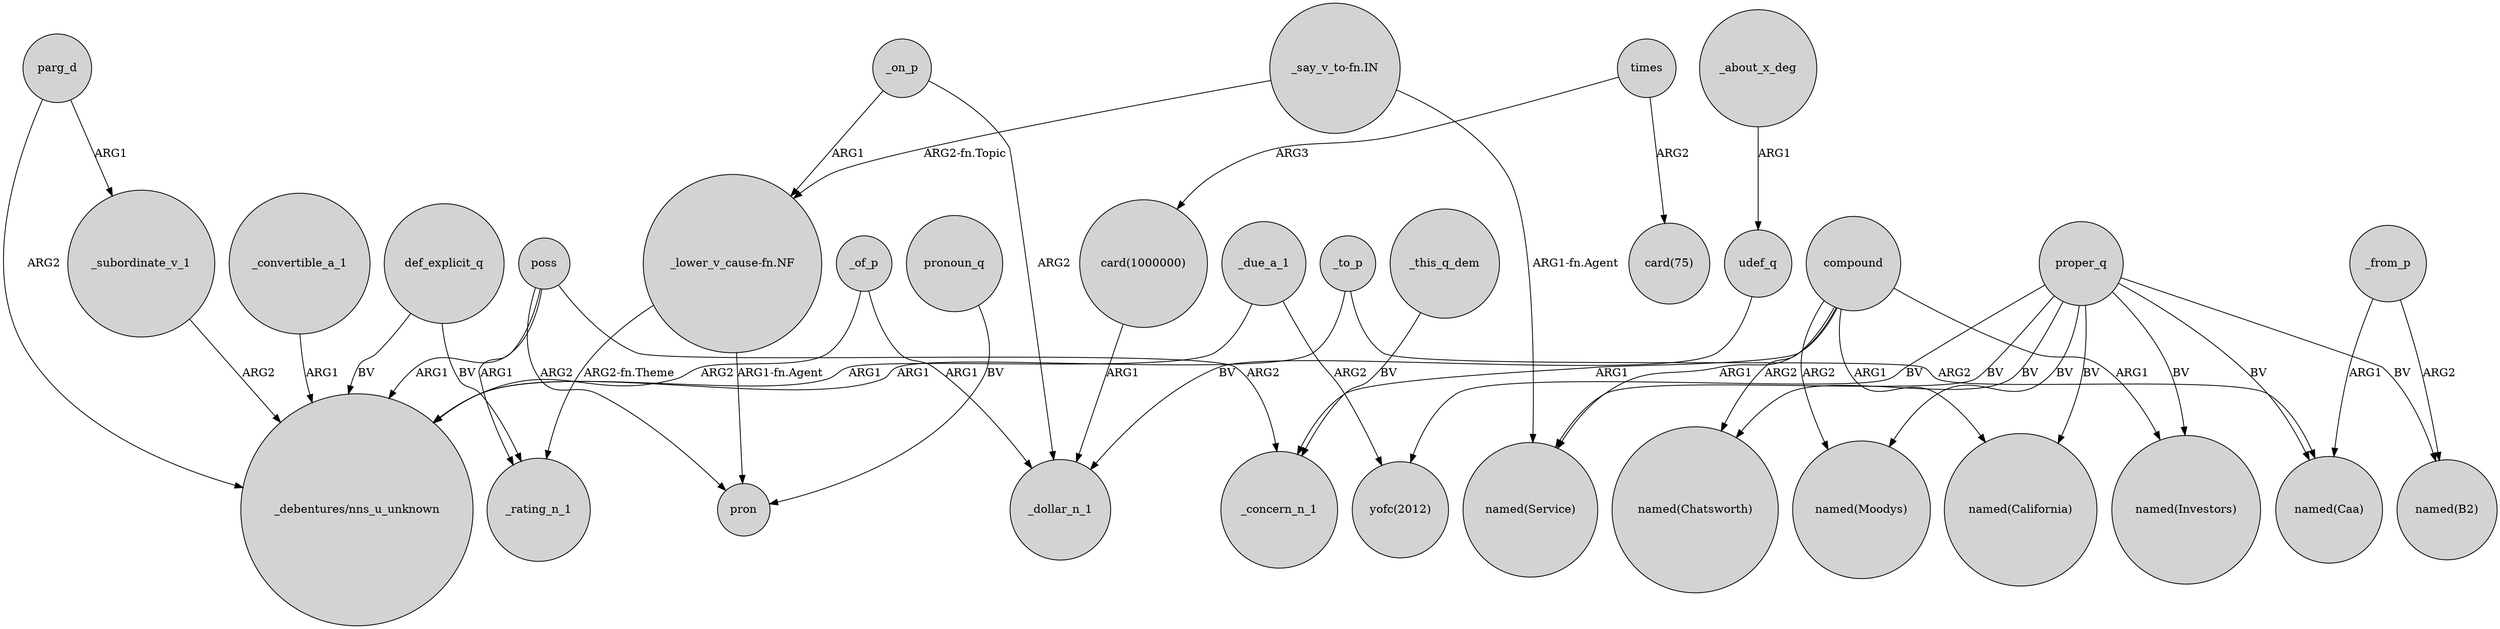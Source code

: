 digraph {
	node [shape=circle style=filled]
	_due_a_1 -> "_debentures/nns_u_unknown" [label=ARG1]
	compound -> "named(Moodys)" [label=ARG2]
	def_explicit_q -> "_debentures/nns_u_unknown" [label=BV]
	"card(1000000)" -> _dollar_n_1 [label=ARG1]
	poss -> "_debentures/nns_u_unknown" [label=ARG1]
	_of_p -> "_debentures/nns_u_unknown" [label=ARG2]
	compound -> _concern_n_1 [label=ARG1]
	"_say_v_to-fn.IN" -> "named(Service)" [label="ARG1-fn.Agent"]
	poss -> pron [label=ARG2]
	poss -> _concern_n_1 [label=ARG2]
	proper_q -> "named(B2)" [label=BV]
	proper_q -> "named(Chatsworth)" [label=BV]
	compound -> "named(Chatsworth)" [label=ARG2]
	_of_p -> _dollar_n_1 [label=ARG1]
	"_lower_v_cause-fn.NF" -> pron [label="ARG1-fn.Agent"]
	_this_q_dem -> _concern_n_1 [label=BV]
	poss -> _rating_n_1 [label=ARG1]
	compound -> "named(Investors)" [label=ARG1]
	proper_q -> "named(California)" [label=BV]
	parg_d -> "_debentures/nns_u_unknown" [label=ARG2]
	proper_q -> "named(Moodys)" [label=BV]
	_about_x_deg -> udef_q [label=ARG1]
	proper_q -> "named(Caa)" [label=BV]
	compound -> "named(Service)" [label=ARG1]
	pronoun_q -> pron [label=BV]
	"_lower_v_cause-fn.NF" -> _rating_n_1 [label="ARG2-fn.Theme"]
	compound -> "named(California)" [label=ARG1]
	times -> "card(75)" [label=ARG2]
	times -> "card(1000000)" [label=ARG3]
	_to_p -> "_debentures/nns_u_unknown" [label=ARG1]
	_from_p -> "named(B2)" [label=ARG2]
	parg_d -> _subordinate_v_1 [label=ARG1]
	proper_q -> "yofc(2012)" [label=BV]
	proper_q -> "named(Service)" [label=BV]
	_to_p -> "named(Caa)" [label=ARG2]
	_from_p -> "named(Caa)" [label=ARG1]
	_due_a_1 -> "yofc(2012)" [label=ARG2]
	def_explicit_q -> _rating_n_1 [label=BV]
	_on_p -> _dollar_n_1 [label=ARG2]
	_on_p -> "_lower_v_cause-fn.NF" [label=ARG1]
	_convertible_a_1 -> "_debentures/nns_u_unknown" [label=ARG1]
	proper_q -> "named(Investors)" [label=BV]
	"_say_v_to-fn.IN" -> "_lower_v_cause-fn.NF" [label="ARG2-fn.Topic"]
	udef_q -> _dollar_n_1 [label=BV]
	_subordinate_v_1 -> "_debentures/nns_u_unknown" [label=ARG2]
}
